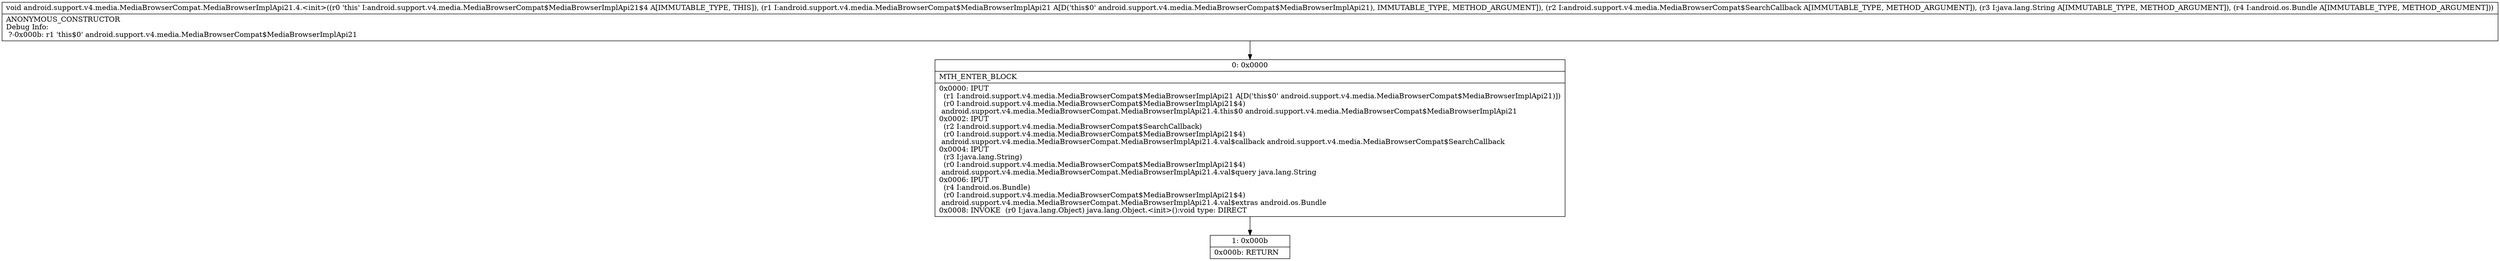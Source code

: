 digraph "CFG forandroid.support.v4.media.MediaBrowserCompat.MediaBrowserImplApi21.4.\<init\>(Landroid\/support\/v4\/media\/MediaBrowserCompat$MediaBrowserImplApi21;Landroid\/support\/v4\/media\/MediaBrowserCompat$SearchCallback;Ljava\/lang\/String;Landroid\/os\/Bundle;)V" {
Node_0 [shape=record,label="{0\:\ 0x0000|MTH_ENTER_BLOCK\l|0x0000: IPUT  \l  (r1 I:android.support.v4.media.MediaBrowserCompat$MediaBrowserImplApi21 A[D('this$0' android.support.v4.media.MediaBrowserCompat$MediaBrowserImplApi21)])\l  (r0 I:android.support.v4.media.MediaBrowserCompat$MediaBrowserImplApi21$4)\l android.support.v4.media.MediaBrowserCompat.MediaBrowserImplApi21.4.this$0 android.support.v4.media.MediaBrowserCompat$MediaBrowserImplApi21 \l0x0002: IPUT  \l  (r2 I:android.support.v4.media.MediaBrowserCompat$SearchCallback)\l  (r0 I:android.support.v4.media.MediaBrowserCompat$MediaBrowserImplApi21$4)\l android.support.v4.media.MediaBrowserCompat.MediaBrowserImplApi21.4.val$callback android.support.v4.media.MediaBrowserCompat$SearchCallback \l0x0004: IPUT  \l  (r3 I:java.lang.String)\l  (r0 I:android.support.v4.media.MediaBrowserCompat$MediaBrowserImplApi21$4)\l android.support.v4.media.MediaBrowserCompat.MediaBrowserImplApi21.4.val$query java.lang.String \l0x0006: IPUT  \l  (r4 I:android.os.Bundle)\l  (r0 I:android.support.v4.media.MediaBrowserCompat$MediaBrowserImplApi21$4)\l android.support.v4.media.MediaBrowserCompat.MediaBrowserImplApi21.4.val$extras android.os.Bundle \l0x0008: INVOKE  (r0 I:java.lang.Object) java.lang.Object.\<init\>():void type: DIRECT \l}"];
Node_1 [shape=record,label="{1\:\ 0x000b|0x000b: RETURN   \l}"];
MethodNode[shape=record,label="{void android.support.v4.media.MediaBrowserCompat.MediaBrowserImplApi21.4.\<init\>((r0 'this' I:android.support.v4.media.MediaBrowserCompat$MediaBrowserImplApi21$4 A[IMMUTABLE_TYPE, THIS]), (r1 I:android.support.v4.media.MediaBrowserCompat$MediaBrowserImplApi21 A[D('this$0' android.support.v4.media.MediaBrowserCompat$MediaBrowserImplApi21), IMMUTABLE_TYPE, METHOD_ARGUMENT]), (r2 I:android.support.v4.media.MediaBrowserCompat$SearchCallback A[IMMUTABLE_TYPE, METHOD_ARGUMENT]), (r3 I:java.lang.String A[IMMUTABLE_TYPE, METHOD_ARGUMENT]), (r4 I:android.os.Bundle A[IMMUTABLE_TYPE, METHOD_ARGUMENT]))  | ANONYMOUS_CONSTRUCTOR\lDebug Info:\l  ?\-0x000b: r1 'this$0' android.support.v4.media.MediaBrowserCompat$MediaBrowserImplApi21\l}"];
MethodNode -> Node_0;
Node_0 -> Node_1;
}

